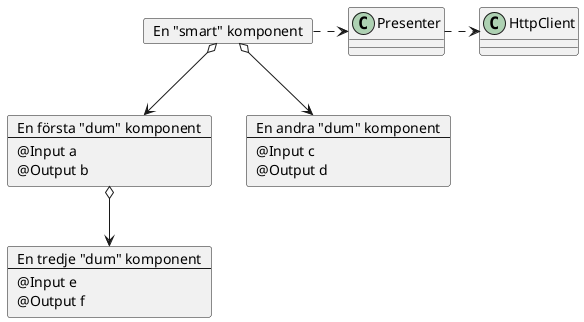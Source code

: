 @startuml
card smartcomponent [
  En "smart" komponent
]

card dumbcomponent1 [
  En första "dum" komponent
  --
  @Input a
  @Output b
]

card dumbcomponent2 [
  En andra "dum" komponent
  --
  @Input c
  @Output d
]

card dumbcomponent3 [
  En tredje "dum" komponent
  --
  @Input e
  @Output f
]

class Presenter {}
class HttpClient {}

Presenter .right.> HttpClient
smartcomponent .right.> Presenter
smartcomponent o-down-> dumbcomponent1
smartcomponent o-down-> dumbcomponent2
dumbcomponent1 o-down-> dumbcomponent3

@enduml
